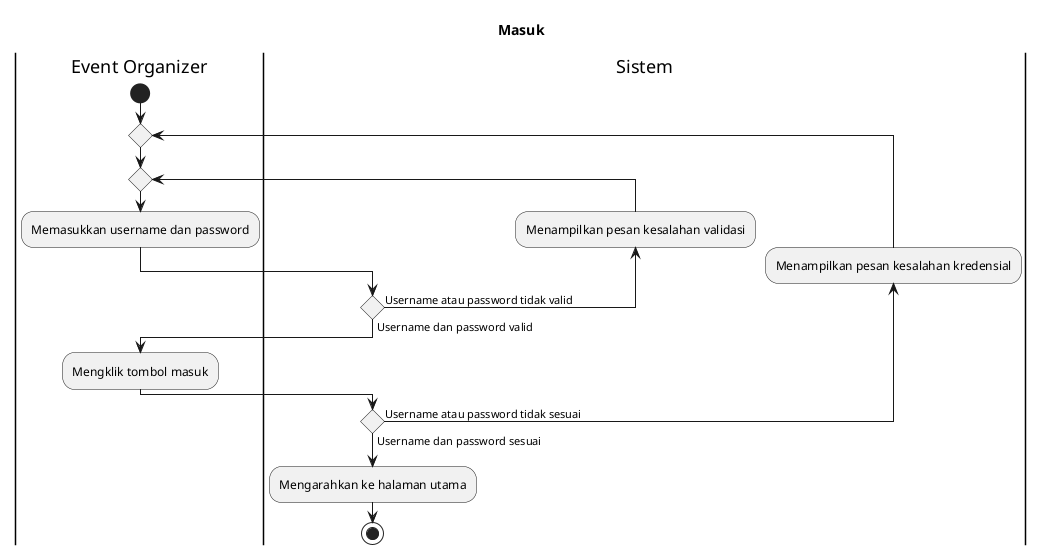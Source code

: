 @startuml "activity_diagram_masuk"

title "Masuk"

|Event Organizer|
    start
    repeat 
    repeat
    :Memasukkan username dan password;
|Sistem|
    backward :Menampilkan pesan kesalahan validasi;
    repeat while () is (Username atau password tidak valid) not (Username dan password valid)
|Event Organizer|
    :Mengklik tombol masuk;
|Sistem|    
    backward :Menampilkan pesan kesalahan kredensial;
    repeat while () is (Username atau password tidak sesuai) not (Username dan password sesuai)
    :Mengarahkan ke halaman utama;
    stop
    
@enduml
